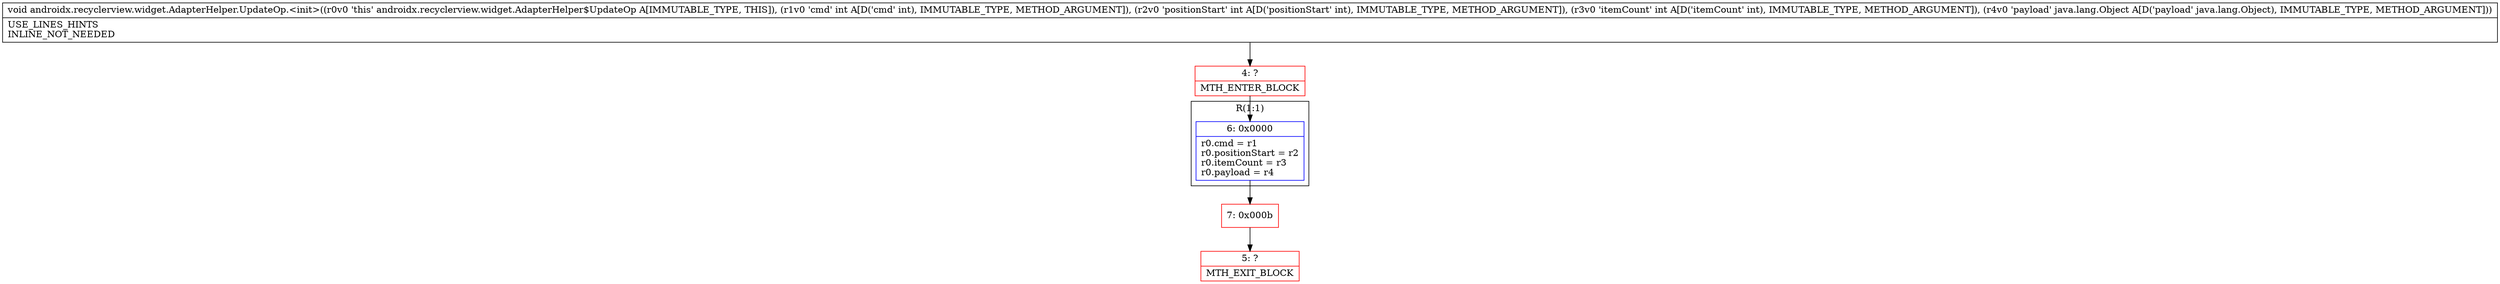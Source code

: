 digraph "CFG forandroidx.recyclerview.widget.AdapterHelper.UpdateOp.\<init\>(IIILjava\/lang\/Object;)V" {
subgraph cluster_Region_1142281620 {
label = "R(1:1)";
node [shape=record,color=blue];
Node_6 [shape=record,label="{6\:\ 0x0000|r0.cmd = r1\lr0.positionStart = r2\lr0.itemCount = r3\lr0.payload = r4\l}"];
}
Node_4 [shape=record,color=red,label="{4\:\ ?|MTH_ENTER_BLOCK\l}"];
Node_7 [shape=record,color=red,label="{7\:\ 0x000b}"];
Node_5 [shape=record,color=red,label="{5\:\ ?|MTH_EXIT_BLOCK\l}"];
MethodNode[shape=record,label="{void androidx.recyclerview.widget.AdapterHelper.UpdateOp.\<init\>((r0v0 'this' androidx.recyclerview.widget.AdapterHelper$UpdateOp A[IMMUTABLE_TYPE, THIS]), (r1v0 'cmd' int A[D('cmd' int), IMMUTABLE_TYPE, METHOD_ARGUMENT]), (r2v0 'positionStart' int A[D('positionStart' int), IMMUTABLE_TYPE, METHOD_ARGUMENT]), (r3v0 'itemCount' int A[D('itemCount' int), IMMUTABLE_TYPE, METHOD_ARGUMENT]), (r4v0 'payload' java.lang.Object A[D('payload' java.lang.Object), IMMUTABLE_TYPE, METHOD_ARGUMENT]))  | USE_LINES_HINTS\lINLINE_NOT_NEEDED\l}"];
MethodNode -> Node_4;Node_6 -> Node_7;
Node_4 -> Node_6;
Node_7 -> Node_5;
}

